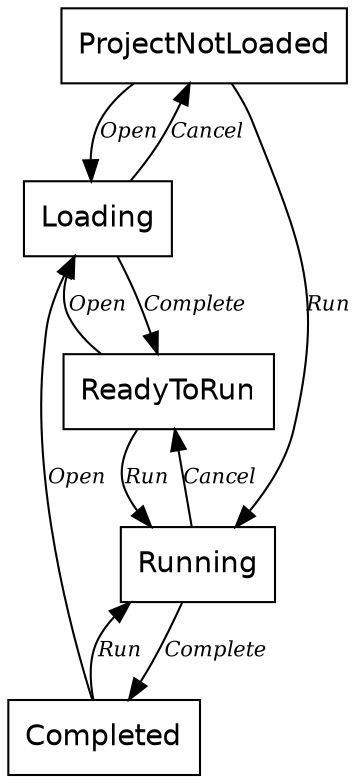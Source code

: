 digraph {
    node [fontname="Helvetica" shape=box]
    ProjectNotLoaded
    Loading
    ReadyToRun
    Running
    Completed

    edge [fontname="Times-Italic" fontsize=10]
    ProjectNotLoaded -> Loading [label=Open]
    ProjectNotLoaded -> Running [label=Run]
    Loading -> ProjectNotLoaded [label=Cancel]
    Loading -> ReadyToRun [label=Complete]
    ReadyToRun -> Loading [label=Open]
    ReadyToRun -> Running [label=Run]
    Running -> ReadyToRun [label=Cancel]
    Running -> Completed [label=Complete]
    Completed -> Running [label=Run]
    Completed -> Loading [label=Open]
}
